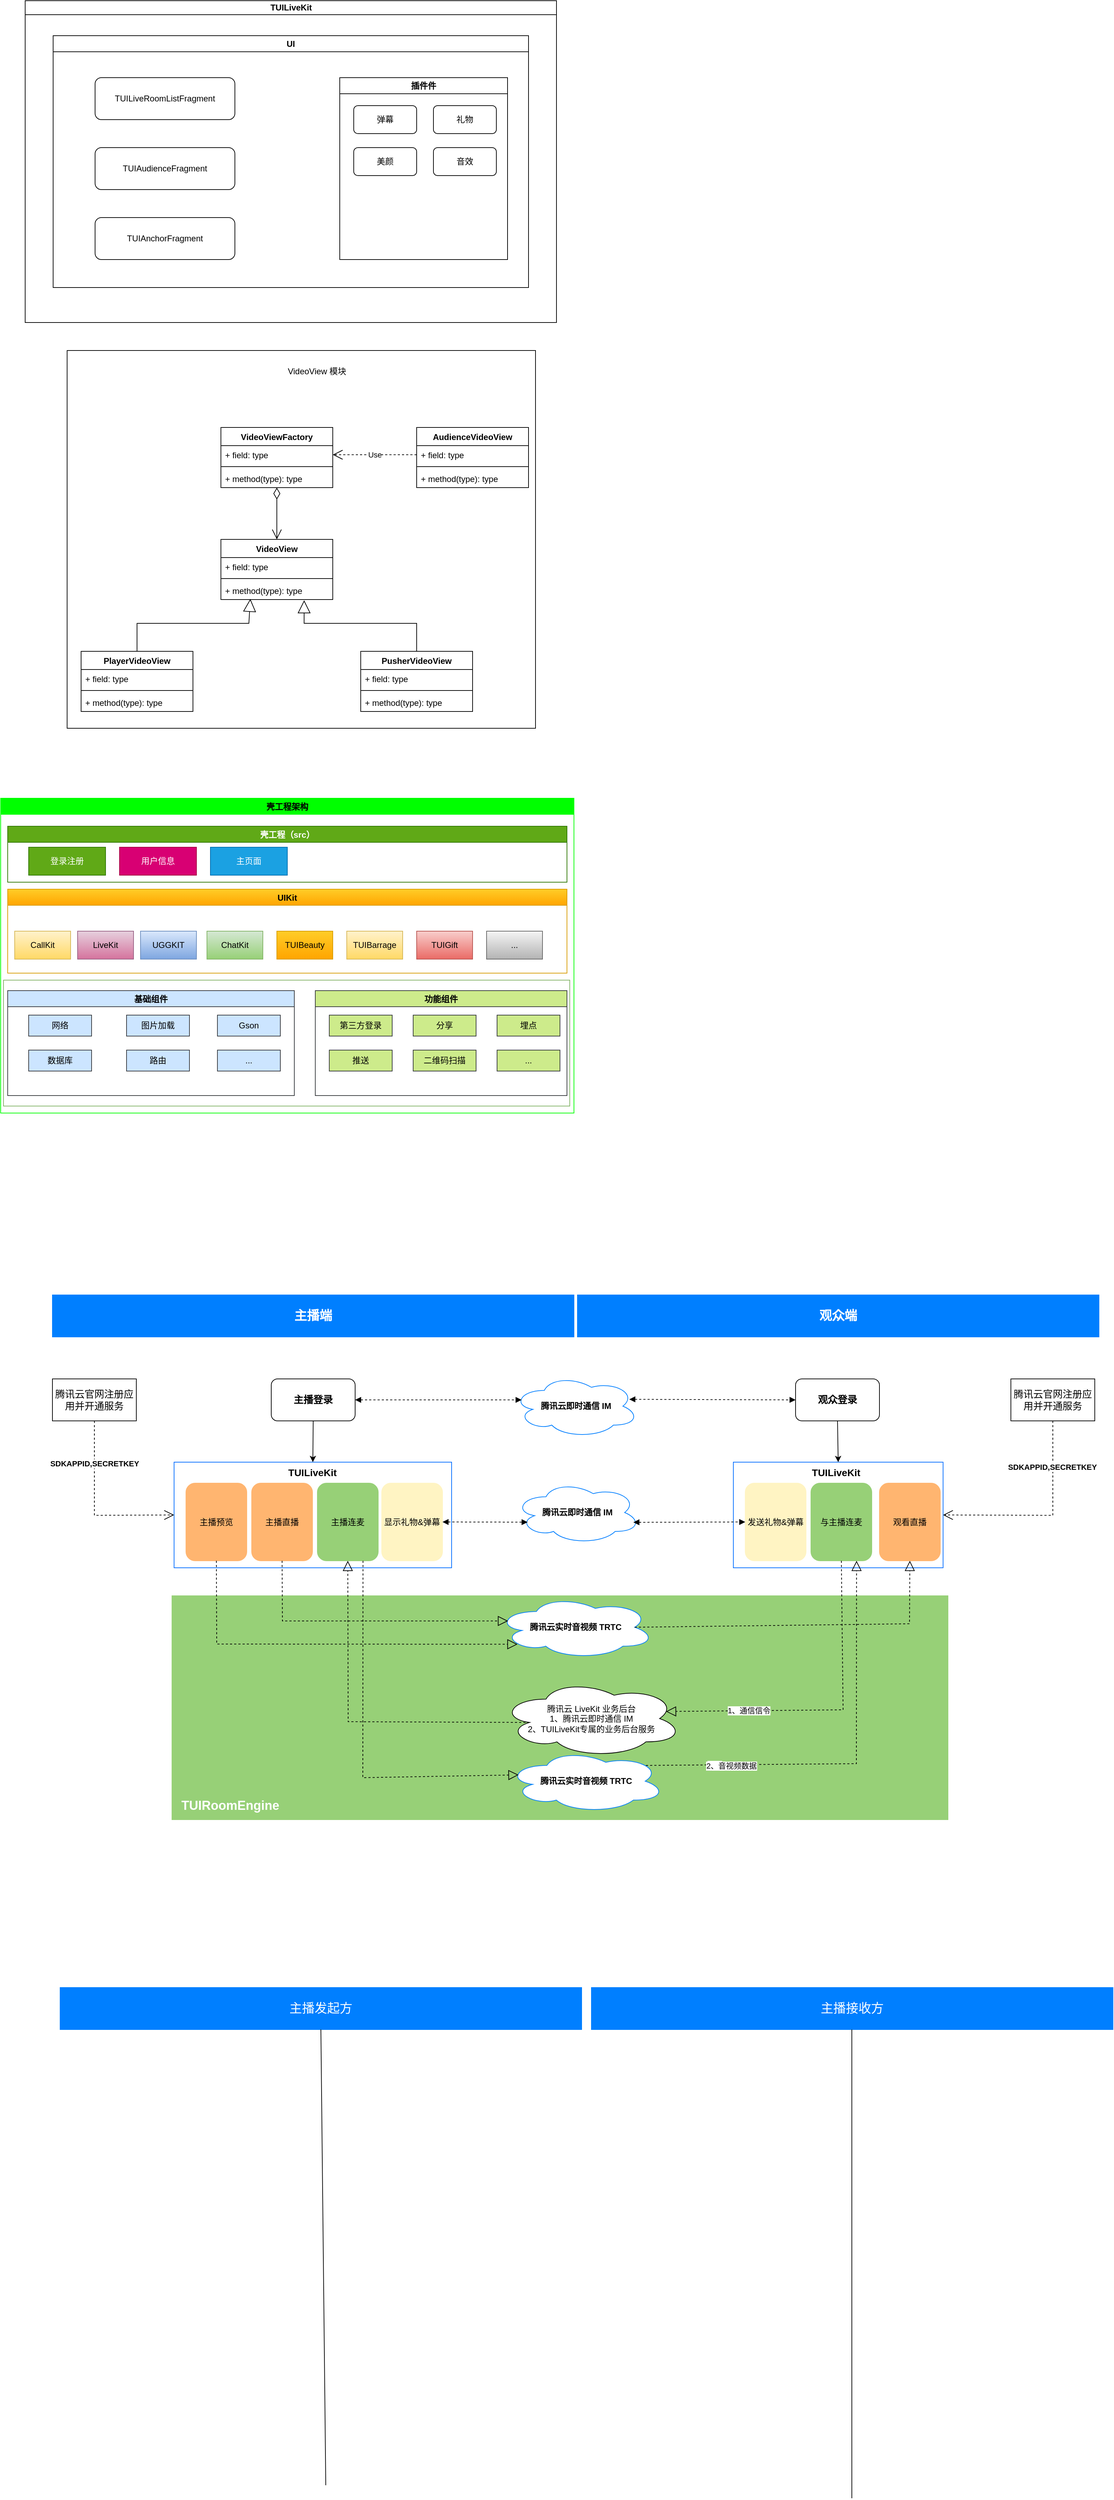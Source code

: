 <mxfile version="24.3.1" type="github">
  <diagram id="prtHgNgQTEPvFCAcTncT" name="Page-1">
    <mxGraphModel dx="1417" dy="676" grid="1" gridSize="10" guides="1" tooltips="1" connect="1" arrows="1" fold="1" page="1" pageScale="1" pageWidth="827" pageHeight="1169" math="0" shadow="0">
      <root>
        <mxCell id="0" />
        <mxCell id="1" parent="0" />
        <mxCell id="U0rbw6reVC3A500WmU9E-67" value="" style="rounded=0;whiteSpace=wrap;html=1;fillColor=#97D077;strokeColor=#97D077;" parent="1" vertex="1">
          <mxGeometry x="250" y="2350" width="1110" height="320" as="geometry" />
        </mxCell>
        <mxCell id="qKdqZK4pxTI20FY4RLXW-25" value="" style="rounded=0;whiteSpace=wrap;html=1;fillColor=#FFFFFF;strokeColor=#82b366;" parent="1" vertex="1">
          <mxGeometry x="9" y="1470" width="810" height="180" as="geometry" />
        </mxCell>
        <mxCell id="Bm5xuSs-34fYkXy3SaaI-27" value="" style="rounded=0;whiteSpace=wrap;html=1;movable=0;resizable=0;rotatable=0;deletable=0;editable=0;locked=1;connectable=0;" parent="1" vertex="1">
          <mxGeometry x="100" y="570" width="670" height="540" as="geometry" />
        </mxCell>
        <mxCell id="dNxyNK7c78bLwvsdeMH5-11" value="TUILiveKit" style="swimlane;html=1;startSize=20;horizontal=1;containerType=tree;glass=0;" parent="1" vertex="1">
          <mxGeometry x="40" y="70" width="760" height="460" as="geometry" />
        </mxCell>
        <mxCell id="YKUUuAs3QgxlzlbzOPTa-2" value="UI" style="swimlane;whiteSpace=wrap;html=1;" parent="dNxyNK7c78bLwvsdeMH5-11" vertex="1">
          <mxGeometry x="40" y="50" width="680" height="360" as="geometry" />
        </mxCell>
        <mxCell id="YKUUuAs3QgxlzlbzOPTa-11" value="TUILiveRoomListFragment" style="rounded=1;whiteSpace=wrap;html=1;" parent="YKUUuAs3QgxlzlbzOPTa-2" vertex="1">
          <mxGeometry x="60" y="60" width="200" height="60" as="geometry" />
        </mxCell>
        <mxCell id="YKUUuAs3QgxlzlbzOPTa-12" value="TUIAudienceFragment" style="rounded=1;whiteSpace=wrap;html=1;" parent="YKUUuAs3QgxlzlbzOPTa-2" vertex="1">
          <mxGeometry x="60" y="160" width="200" height="60" as="geometry" />
        </mxCell>
        <mxCell id="YKUUuAs3QgxlzlbzOPTa-17" value="TUIAnchorFragment" style="rounded=1;whiteSpace=wrap;html=1;" parent="YKUUuAs3QgxlzlbzOPTa-2" vertex="1">
          <mxGeometry x="60" y="260" width="200" height="60" as="geometry" />
        </mxCell>
        <mxCell id="YKUUuAs3QgxlzlbzOPTa-18" value="插件件" style="swimlane;whiteSpace=wrap;html=1;" parent="YKUUuAs3QgxlzlbzOPTa-2" vertex="1">
          <mxGeometry x="410" y="60" width="240" height="260" as="geometry" />
        </mxCell>
        <mxCell id="YKUUuAs3QgxlzlbzOPTa-19" value="弹幕" style="rounded=1;whiteSpace=wrap;html=1;" parent="YKUUuAs3QgxlzlbzOPTa-18" vertex="1">
          <mxGeometry x="20" y="40" width="90" height="40" as="geometry" />
        </mxCell>
        <mxCell id="YKUUuAs3QgxlzlbzOPTa-20" value="礼物" style="rounded=1;whiteSpace=wrap;html=1;" parent="YKUUuAs3QgxlzlbzOPTa-18" vertex="1">
          <mxGeometry x="134" y="40" width="90" height="40" as="geometry" />
        </mxCell>
        <mxCell id="YKUUuAs3QgxlzlbzOPTa-21" value="美颜" style="rounded=1;whiteSpace=wrap;html=1;" parent="YKUUuAs3QgxlzlbzOPTa-18" vertex="1">
          <mxGeometry x="20" y="100" width="90" height="40" as="geometry" />
        </mxCell>
        <mxCell id="YKUUuAs3QgxlzlbzOPTa-22" value="音效" style="rounded=1;whiteSpace=wrap;html=1;" parent="YKUUuAs3QgxlzlbzOPTa-18" vertex="1">
          <mxGeometry x="134" y="100" width="90" height="40" as="geometry" />
        </mxCell>
        <mxCell id="Bm5xuSs-34fYkXy3SaaI-1" value="VideoView" style="swimlane;fontStyle=1;align=center;verticalAlign=top;childLayout=stackLayout;horizontal=1;startSize=26;horizontalStack=0;resizeParent=1;resizeParentMax=0;resizeLast=0;collapsible=1;marginBottom=0;whiteSpace=wrap;html=1;" parent="1" vertex="1">
          <mxGeometry x="320" y="840" width="160" height="86" as="geometry" />
        </mxCell>
        <mxCell id="Bm5xuSs-34fYkXy3SaaI-2" value="+ field: type" style="text;strokeColor=none;fillColor=none;align=left;verticalAlign=top;spacingLeft=4;spacingRight=4;overflow=hidden;rotatable=0;points=[[0,0.5],[1,0.5]];portConstraint=eastwest;whiteSpace=wrap;html=1;" parent="Bm5xuSs-34fYkXy3SaaI-1" vertex="1">
          <mxGeometry y="26" width="160" height="26" as="geometry" />
        </mxCell>
        <mxCell id="Bm5xuSs-34fYkXy3SaaI-3" value="" style="line;strokeWidth=1;fillColor=none;align=left;verticalAlign=middle;spacingTop=-1;spacingLeft=3;spacingRight=3;rotatable=0;labelPosition=right;points=[];portConstraint=eastwest;strokeColor=inherit;" parent="Bm5xuSs-34fYkXy3SaaI-1" vertex="1">
          <mxGeometry y="52" width="160" height="8" as="geometry" />
        </mxCell>
        <mxCell id="Bm5xuSs-34fYkXy3SaaI-4" value="+ method(type): type" style="text;strokeColor=none;fillColor=none;align=left;verticalAlign=top;spacingLeft=4;spacingRight=4;overflow=hidden;rotatable=0;points=[[0,0.5],[1,0.5]];portConstraint=eastwest;whiteSpace=wrap;html=1;" parent="Bm5xuSs-34fYkXy3SaaI-1" vertex="1">
          <mxGeometry y="60" width="160" height="26" as="geometry" />
        </mxCell>
        <mxCell id="Bm5xuSs-34fYkXy3SaaI-5" value="PusherVideoView" style="swimlane;fontStyle=1;align=center;verticalAlign=top;childLayout=stackLayout;horizontal=1;startSize=26;horizontalStack=0;resizeParent=1;resizeParentMax=0;resizeLast=0;collapsible=1;marginBottom=0;whiteSpace=wrap;html=1;" parent="1" vertex="1">
          <mxGeometry x="520" y="1000" width="160" height="86" as="geometry" />
        </mxCell>
        <mxCell id="Bm5xuSs-34fYkXy3SaaI-6" value="+ field: type" style="text;strokeColor=none;fillColor=none;align=left;verticalAlign=top;spacingLeft=4;spacingRight=4;overflow=hidden;rotatable=0;points=[[0,0.5],[1,0.5]];portConstraint=eastwest;whiteSpace=wrap;html=1;" parent="Bm5xuSs-34fYkXy3SaaI-5" vertex="1">
          <mxGeometry y="26" width="160" height="26" as="geometry" />
        </mxCell>
        <mxCell id="Bm5xuSs-34fYkXy3SaaI-7" value="" style="line;strokeWidth=1;fillColor=none;align=left;verticalAlign=middle;spacingTop=-1;spacingLeft=3;spacingRight=3;rotatable=0;labelPosition=right;points=[];portConstraint=eastwest;strokeColor=inherit;" parent="Bm5xuSs-34fYkXy3SaaI-5" vertex="1">
          <mxGeometry y="52" width="160" height="8" as="geometry" />
        </mxCell>
        <mxCell id="Bm5xuSs-34fYkXy3SaaI-8" value="+ method(type): type" style="text;strokeColor=none;fillColor=none;align=left;verticalAlign=top;spacingLeft=4;spacingRight=4;overflow=hidden;rotatable=0;points=[[0,0.5],[1,0.5]];portConstraint=eastwest;whiteSpace=wrap;html=1;" parent="Bm5xuSs-34fYkXy3SaaI-5" vertex="1">
          <mxGeometry y="60" width="160" height="26" as="geometry" />
        </mxCell>
        <mxCell id="Bm5xuSs-34fYkXy3SaaI-9" value="PlayerVideoView" style="swimlane;fontStyle=1;align=center;verticalAlign=top;childLayout=stackLayout;horizontal=1;startSize=26;horizontalStack=0;resizeParent=1;resizeParentMax=0;resizeLast=0;collapsible=1;marginBottom=0;whiteSpace=wrap;html=1;" parent="1" vertex="1">
          <mxGeometry x="120" y="1000" width="160" height="86" as="geometry" />
        </mxCell>
        <mxCell id="Bm5xuSs-34fYkXy3SaaI-10" value="+ field: type" style="text;strokeColor=none;fillColor=none;align=left;verticalAlign=top;spacingLeft=4;spacingRight=4;overflow=hidden;rotatable=0;points=[[0,0.5],[1,0.5]];portConstraint=eastwest;whiteSpace=wrap;html=1;" parent="Bm5xuSs-34fYkXy3SaaI-9" vertex="1">
          <mxGeometry y="26" width="160" height="26" as="geometry" />
        </mxCell>
        <mxCell id="Bm5xuSs-34fYkXy3SaaI-11" value="" style="line;strokeWidth=1;fillColor=none;align=left;verticalAlign=middle;spacingTop=-1;spacingLeft=3;spacingRight=3;rotatable=0;labelPosition=right;points=[];portConstraint=eastwest;strokeColor=inherit;" parent="Bm5xuSs-34fYkXy3SaaI-9" vertex="1">
          <mxGeometry y="52" width="160" height="8" as="geometry" />
        </mxCell>
        <mxCell id="Bm5xuSs-34fYkXy3SaaI-12" value="+ method(type): type" style="text;strokeColor=none;fillColor=none;align=left;verticalAlign=top;spacingLeft=4;spacingRight=4;overflow=hidden;rotatable=0;points=[[0,0.5],[1,0.5]];portConstraint=eastwest;whiteSpace=wrap;html=1;" parent="Bm5xuSs-34fYkXy3SaaI-9" vertex="1">
          <mxGeometry y="60" width="160" height="26" as="geometry" />
        </mxCell>
        <mxCell id="Bm5xuSs-34fYkXy3SaaI-13" value="AudienceVideoView" style="swimlane;fontStyle=1;align=center;verticalAlign=top;childLayout=stackLayout;horizontal=1;startSize=26;horizontalStack=0;resizeParent=1;resizeParentMax=0;resizeLast=0;collapsible=1;marginBottom=0;whiteSpace=wrap;html=1;" parent="1" vertex="1">
          <mxGeometry x="600" y="680" width="160" height="86" as="geometry" />
        </mxCell>
        <mxCell id="Bm5xuSs-34fYkXy3SaaI-14" value="+ field: type" style="text;strokeColor=none;fillColor=none;align=left;verticalAlign=top;spacingLeft=4;spacingRight=4;overflow=hidden;rotatable=0;points=[[0,0.5],[1,0.5]];portConstraint=eastwest;whiteSpace=wrap;html=1;" parent="Bm5xuSs-34fYkXy3SaaI-13" vertex="1">
          <mxGeometry y="26" width="160" height="26" as="geometry" />
        </mxCell>
        <mxCell id="Bm5xuSs-34fYkXy3SaaI-15" value="" style="line;strokeWidth=1;fillColor=none;align=left;verticalAlign=middle;spacingTop=-1;spacingLeft=3;spacingRight=3;rotatable=0;labelPosition=right;points=[];portConstraint=eastwest;strokeColor=inherit;" parent="Bm5xuSs-34fYkXy3SaaI-13" vertex="1">
          <mxGeometry y="52" width="160" height="8" as="geometry" />
        </mxCell>
        <mxCell id="Bm5xuSs-34fYkXy3SaaI-16" value="+ method(type): type" style="text;strokeColor=none;fillColor=none;align=left;verticalAlign=top;spacingLeft=4;spacingRight=4;overflow=hidden;rotatable=0;points=[[0,0.5],[1,0.5]];portConstraint=eastwest;whiteSpace=wrap;html=1;" parent="Bm5xuSs-34fYkXy3SaaI-13" vertex="1">
          <mxGeometry y="60" width="160" height="26" as="geometry" />
        </mxCell>
        <mxCell id="Bm5xuSs-34fYkXy3SaaI-17" value="VideoViewFactory" style="swimlane;fontStyle=1;align=center;verticalAlign=top;childLayout=stackLayout;horizontal=1;startSize=26;horizontalStack=0;resizeParent=1;resizeParentMax=0;resizeLast=0;collapsible=1;marginBottom=0;whiteSpace=wrap;html=1;" parent="1" vertex="1">
          <mxGeometry x="320" y="680" width="160" height="86" as="geometry" />
        </mxCell>
        <mxCell id="Bm5xuSs-34fYkXy3SaaI-18" value="+ field: type" style="text;strokeColor=none;fillColor=none;align=left;verticalAlign=top;spacingLeft=4;spacingRight=4;overflow=hidden;rotatable=0;points=[[0,0.5],[1,0.5]];portConstraint=eastwest;whiteSpace=wrap;html=1;" parent="Bm5xuSs-34fYkXy3SaaI-17" vertex="1">
          <mxGeometry y="26" width="160" height="26" as="geometry" />
        </mxCell>
        <mxCell id="Bm5xuSs-34fYkXy3SaaI-19" value="" style="line;strokeWidth=1;fillColor=none;align=left;verticalAlign=middle;spacingTop=-1;spacingLeft=3;spacingRight=3;rotatable=0;labelPosition=right;points=[];portConstraint=eastwest;strokeColor=inherit;" parent="Bm5xuSs-34fYkXy3SaaI-17" vertex="1">
          <mxGeometry y="52" width="160" height="8" as="geometry" />
        </mxCell>
        <mxCell id="Bm5xuSs-34fYkXy3SaaI-20" value="+ method(type): type" style="text;strokeColor=none;fillColor=none;align=left;verticalAlign=top;spacingLeft=4;spacingRight=4;overflow=hidden;rotatable=0;points=[[0,0.5],[1,0.5]];portConstraint=eastwest;whiteSpace=wrap;html=1;" parent="Bm5xuSs-34fYkXy3SaaI-17" vertex="1">
          <mxGeometry y="60" width="160" height="26" as="geometry" />
        </mxCell>
        <mxCell id="Bm5xuSs-34fYkXy3SaaI-22" value="" style="endArrow=block;endSize=16;endFill=0;html=1;rounded=0;exitX=0.5;exitY=0;exitDx=0;exitDy=0;entryX=0.263;entryY=0.962;entryDx=0;entryDy=0;entryPerimeter=0;" parent="1" source="Bm5xuSs-34fYkXy3SaaI-9" target="Bm5xuSs-34fYkXy3SaaI-4" edge="1">
          <mxGeometry width="160" relative="1" as="geometry">
            <mxPoint x="330" y="790" as="sourcePoint" />
            <mxPoint x="490" y="790" as="targetPoint" />
            <Array as="points">
              <mxPoint x="200" y="960" />
              <mxPoint x="360" y="960" />
            </Array>
          </mxGeometry>
        </mxCell>
        <mxCell id="Bm5xuSs-34fYkXy3SaaI-24" value="" style="endArrow=block;endSize=16;endFill=0;html=1;rounded=0;exitX=0.5;exitY=0;exitDx=0;exitDy=0;entryX=0.744;entryY=1.038;entryDx=0;entryDy=0;entryPerimeter=0;" parent="1" source="Bm5xuSs-34fYkXy3SaaI-5" target="Bm5xuSs-34fYkXy3SaaI-4" edge="1">
          <mxGeometry width="160" relative="1" as="geometry">
            <mxPoint x="330" y="790" as="sourcePoint" />
            <mxPoint x="490" y="790" as="targetPoint" />
            <Array as="points">
              <mxPoint x="600" y="960" />
              <mxPoint x="439" y="960" />
            </Array>
          </mxGeometry>
        </mxCell>
        <mxCell id="Bm5xuSs-34fYkXy3SaaI-25" value="" style="endArrow=open;html=1;endSize=12;startArrow=diamondThin;startSize=14;startFill=0;edgeStyle=orthogonalEdgeStyle;align=left;verticalAlign=bottom;rounded=0;" parent="1" edge="1">
          <mxGeometry x="-1" y="3" relative="1" as="geometry">
            <mxPoint x="400" y="766" as="sourcePoint" />
            <mxPoint x="400" y="840" as="targetPoint" />
            <Array as="points">
              <mxPoint x="400" y="809" />
            </Array>
          </mxGeometry>
        </mxCell>
        <mxCell id="Bm5xuSs-34fYkXy3SaaI-26" value="Use" style="endArrow=open;endSize=12;dashed=1;html=1;rounded=0;exitX=0;exitY=0.5;exitDx=0;exitDy=0;entryX=1;entryY=0.5;entryDx=0;entryDy=0;" parent="1" source="Bm5xuSs-34fYkXy3SaaI-14" target="Bm5xuSs-34fYkXy3SaaI-18" edge="1">
          <mxGeometry width="160" relative="1" as="geometry">
            <mxPoint x="480" y="790" as="sourcePoint" />
            <mxPoint x="640" y="790" as="targetPoint" />
          </mxGeometry>
        </mxCell>
        <mxCell id="Bm5xuSs-34fYkXy3SaaI-28" value="VideoView 模块" style="text;html=1;strokeColor=none;fillColor=none;align=center;verticalAlign=middle;whiteSpace=wrap;rounded=0;movable=0;resizable=0;rotatable=0;deletable=0;editable=0;locked=1;connectable=0;" parent="1" vertex="1">
          <mxGeometry x="395" y="585" width="125" height="30" as="geometry" />
        </mxCell>
        <mxCell id="qKdqZK4pxTI20FY4RLXW-4" value="基础组件" style="swimlane;fillColor=#cce5ff;strokeColor=#36393d;" parent="1" vertex="1">
          <mxGeometry x="15" y="1485" width="410" height="150" as="geometry" />
        </mxCell>
        <mxCell id="qKdqZK4pxTI20FY4RLXW-5" value="功能组件" style="swimlane;fillColor=#cdeb8b;strokeColor=#36393d;" parent="1" vertex="1">
          <mxGeometry x="455" y="1485" width="360" height="150" as="geometry" />
        </mxCell>
        <mxCell id="qKdqZK4pxTI20FY4RLXW-7" value="壳工程架构" style="swimlane;fillColor=#00FF00;strokeColor=#00FF00;" parent="1" vertex="1">
          <mxGeometry x="5" y="1210" width="820" height="450" as="geometry" />
        </mxCell>
        <mxCell id="qKdqZK4pxTI20FY4RLXW-8" value="网络" style="rounded=0;whiteSpace=wrap;html=1;fillColor=#cce5ff;strokeColor=#36393d;" parent="qKdqZK4pxTI20FY4RLXW-7" vertex="1">
          <mxGeometry x="40" y="310" width="90" height="30" as="geometry" />
        </mxCell>
        <mxCell id="qKdqZK4pxTI20FY4RLXW-9" value="数据库" style="rounded=0;whiteSpace=wrap;html=1;fillColor=#cce5ff;strokeColor=#36393d;" parent="qKdqZK4pxTI20FY4RLXW-7" vertex="1">
          <mxGeometry x="40" y="360" width="90" height="30" as="geometry" />
        </mxCell>
        <mxCell id="qKdqZK4pxTI20FY4RLXW-10" value="图片加载" style="rounded=0;whiteSpace=wrap;html=1;fillColor=#cce5ff;strokeColor=#36393d;" parent="qKdqZK4pxTI20FY4RLXW-7" vertex="1">
          <mxGeometry x="180" y="310" width="90" height="30" as="geometry" />
        </mxCell>
        <mxCell id="qKdqZK4pxTI20FY4RLXW-11" value="路由" style="rounded=0;whiteSpace=wrap;html=1;fillColor=#cce5ff;strokeColor=#36393d;" parent="qKdqZK4pxTI20FY4RLXW-7" vertex="1">
          <mxGeometry x="180" y="360" width="90" height="30" as="geometry" />
        </mxCell>
        <mxCell id="qKdqZK4pxTI20FY4RLXW-12" value="Gson" style="rounded=0;whiteSpace=wrap;html=1;fillColor=#cce5ff;strokeColor=#36393d;" parent="qKdqZK4pxTI20FY4RLXW-7" vertex="1">
          <mxGeometry x="310" y="310" width="90" height="30" as="geometry" />
        </mxCell>
        <mxCell id="qKdqZK4pxTI20FY4RLXW-19" value="..." style="rounded=0;whiteSpace=wrap;html=1;fillColor=#cce5ff;strokeColor=#36393d;" parent="qKdqZK4pxTI20FY4RLXW-7" vertex="1">
          <mxGeometry x="310" y="360" width="90" height="30" as="geometry" />
        </mxCell>
        <mxCell id="qKdqZK4pxTI20FY4RLXW-20" value="第三方登录" style="rounded=0;whiteSpace=wrap;html=1;fillColor=#cdeb8b;strokeColor=#36393d;" parent="qKdqZK4pxTI20FY4RLXW-7" vertex="1">
          <mxGeometry x="470" y="310" width="90" height="30" as="geometry" />
        </mxCell>
        <mxCell id="qKdqZK4pxTI20FY4RLXW-21" value="分享" style="rounded=0;whiteSpace=wrap;html=1;fillColor=#cdeb8b;strokeColor=#36393d;" parent="qKdqZK4pxTI20FY4RLXW-7" vertex="1">
          <mxGeometry x="590" y="310" width="90" height="30" as="geometry" />
        </mxCell>
        <mxCell id="qKdqZK4pxTI20FY4RLXW-22" value="埋点" style="rounded=0;whiteSpace=wrap;html=1;fillColor=#cdeb8b;strokeColor=#36393d;" parent="qKdqZK4pxTI20FY4RLXW-7" vertex="1">
          <mxGeometry x="710" y="310" width="90" height="30" as="geometry" />
        </mxCell>
        <mxCell id="qKdqZK4pxTI20FY4RLXW-24" value="推送" style="rounded=0;whiteSpace=wrap;html=1;fillColor=#cdeb8b;strokeColor=#36393d;" parent="qKdqZK4pxTI20FY4RLXW-7" vertex="1">
          <mxGeometry x="470" y="360" width="90" height="30" as="geometry" />
        </mxCell>
        <mxCell id="qKdqZK4pxTI20FY4RLXW-33" value="UIKit" style="swimlane;fillColor=#ffcd28;strokeColor=#d79b00;gradientColor=#ffa500;" parent="qKdqZK4pxTI20FY4RLXW-7" vertex="1">
          <mxGeometry x="10" y="130" width="800" height="120" as="geometry" />
        </mxCell>
        <mxCell id="qKdqZK4pxTI20FY4RLXW-29" value="LiveKit" style="rounded=0;whiteSpace=wrap;html=1;fillColor=#e6d0de;strokeColor=#996185;gradientColor=#d5739d;" parent="qKdqZK4pxTI20FY4RLXW-33" vertex="1">
          <mxGeometry x="100" y="60" width="80" height="40" as="geometry" />
        </mxCell>
        <mxCell id="qKdqZK4pxTI20FY4RLXW-28" value="CallKit" style="rounded=0;whiteSpace=wrap;html=1;fillColor=#fff2cc;strokeColor=#d6b656;gradientColor=#ffd966;" parent="qKdqZK4pxTI20FY4RLXW-33" vertex="1">
          <mxGeometry x="10" y="60" width="80" height="40" as="geometry" />
        </mxCell>
        <mxCell id="qKdqZK4pxTI20FY4RLXW-31" value="UGGKIT" style="rounded=0;whiteSpace=wrap;html=1;fillColor=#dae8fc;strokeColor=#6c8ebf;gradientColor=#7ea6e0;" parent="qKdqZK4pxTI20FY4RLXW-33" vertex="1">
          <mxGeometry x="190" y="60" width="80" height="40" as="geometry" />
        </mxCell>
        <mxCell id="sze4PZu37mG5Or_dmL7Z-6" value="ChatKit" style="rounded=0;whiteSpace=wrap;html=1;fillColor=#d5e8d4;strokeColor=#82b366;gradientColor=#97d077;" parent="qKdqZK4pxTI20FY4RLXW-33" vertex="1">
          <mxGeometry x="285" y="60" width="80" height="40" as="geometry" />
        </mxCell>
        <mxCell id="sze4PZu37mG5Or_dmL7Z-7" value="TUIBeauty" style="rounded=0;whiteSpace=wrap;html=1;fillColor=#ffcd28;strokeColor=#d79b00;gradientColor=#ffa500;" parent="qKdqZK4pxTI20FY4RLXW-33" vertex="1">
          <mxGeometry x="385" y="60" width="80" height="40" as="geometry" />
        </mxCell>
        <mxCell id="sze4PZu37mG5Or_dmL7Z-8" value="TUIBarrage" style="rounded=0;whiteSpace=wrap;html=1;fillColor=#fff2cc;strokeColor=#d6b656;gradientColor=#ffd966;" parent="qKdqZK4pxTI20FY4RLXW-33" vertex="1">
          <mxGeometry x="485" y="60" width="80" height="40" as="geometry" />
        </mxCell>
        <mxCell id="sze4PZu37mG5Or_dmL7Z-9" value="TUIGift" style="rounded=0;whiteSpace=wrap;html=1;fillColor=#f8cecc;strokeColor=#b85450;gradientColor=#ea6b66;" parent="qKdqZK4pxTI20FY4RLXW-33" vertex="1">
          <mxGeometry x="585" y="60" width="80" height="40" as="geometry" />
        </mxCell>
        <mxCell id="sze4PZu37mG5Or_dmL7Z-19" value="..." style="rounded=0;whiteSpace=wrap;html=1;fillColor=#f5f5f5;strokeColor=#666666;gradientColor=#b3b3b3;" parent="qKdqZK4pxTI20FY4RLXW-33" vertex="1">
          <mxGeometry x="685" y="60" width="80" height="40" as="geometry" />
        </mxCell>
        <mxCell id="qKdqZK4pxTI20FY4RLXW-36" value="壳工程（src）" style="swimlane;fillColor=#60a917;strokeColor=#2D7600;fontColor=#ffffff;" parent="1" vertex="1">
          <mxGeometry x="15" y="1250" width="800" height="80" as="geometry" />
        </mxCell>
        <mxCell id="qKdqZK4pxTI20FY4RLXW-37" value="登录注册" style="rounded=0;whiteSpace=wrap;html=1;fillColor=#60a917;strokeColor=#2D7600;fontColor=#ffffff;" parent="qKdqZK4pxTI20FY4RLXW-36" vertex="1">
          <mxGeometry x="30" y="30" width="110" height="40" as="geometry" />
        </mxCell>
        <mxCell id="qKdqZK4pxTI20FY4RLXW-38" value="用户信息" style="rounded=0;whiteSpace=wrap;html=1;fillColor=#d80073;strokeColor=#A50040;fontColor=#ffffff;" parent="qKdqZK4pxTI20FY4RLXW-36" vertex="1">
          <mxGeometry x="160" y="30" width="110" height="40" as="geometry" />
        </mxCell>
        <mxCell id="qKdqZK4pxTI20FY4RLXW-39" value="主页面" style="rounded=0;whiteSpace=wrap;html=1;fillColor=#1ba1e2;strokeColor=#006EAF;fontColor=#ffffff;" parent="qKdqZK4pxTI20FY4RLXW-36" vertex="1">
          <mxGeometry x="290" y="30" width="110" height="40" as="geometry" />
        </mxCell>
        <mxCell id="sze4PZu37mG5Or_dmL7Z-2" value="二维码扫描" style="rounded=0;whiteSpace=wrap;html=1;fillColor=#cdeb8b;strokeColor=#36393d;" parent="1" vertex="1">
          <mxGeometry x="595" y="1570" width="90" height="30" as="geometry" />
        </mxCell>
        <mxCell id="sze4PZu37mG5Or_dmL7Z-21" value="..." style="rounded=0;whiteSpace=wrap;html=1;fillColor=#cdeb8b;strokeColor=#36393d;" parent="1" vertex="1">
          <mxGeometry x="715" y="1570" width="90" height="30" as="geometry" />
        </mxCell>
        <mxCell id="U0rbw6reVC3A500WmU9E-5" value="&lt;font color=&quot;#ffffff&quot; style=&quot;font-size: 18px;&quot;&gt;&lt;b&gt;主播端&lt;/b&gt;&lt;/font&gt;" style="rounded=0;whiteSpace=wrap;html=1;strokeColor=#007FFF;fillColor=#007FFF;" parent="1" vertex="1">
          <mxGeometry x="79" y="1920" width="746" height="60" as="geometry" />
        </mxCell>
        <mxCell id="U0rbw6reVC3A500WmU9E-6" value="&lt;font style=&quot;font-size: 18px;&quot; color=&quot;#ffffff&quot;&gt;&lt;b&gt;观众端&lt;/b&gt;&lt;/font&gt;" style="rounded=0;whiteSpace=wrap;html=1;strokeColor=#007FFF;fillColor=#007FFF;" parent="1" vertex="1">
          <mxGeometry x="830" y="1920" width="746" height="60" as="geometry" />
        </mxCell>
        <mxCell id="U0rbw6reVC3A500WmU9E-7" value="&lt;font style=&quot;font-size: 14px;&quot;&gt;&lt;b&gt;主播登录&lt;/b&gt;&lt;/font&gt;" style="rounded=1;whiteSpace=wrap;html=1;" parent="1" vertex="1">
          <mxGeometry x="392" y="2040" width="120" height="60" as="geometry" />
        </mxCell>
        <mxCell id="U0rbw6reVC3A500WmU9E-9" value="" style="endArrow=classic;html=1;rounded=0;exitX=0.5;exitY=1;exitDx=0;exitDy=0;entryX=0.5;entryY=0;entryDx=0;entryDy=0;" parent="1" source="U0rbw6reVC3A500WmU9E-7" target="U0rbw6reVC3A500WmU9E-10" edge="1">
          <mxGeometry width="50" height="50" relative="1" as="geometry">
            <mxPoint x="830" y="2170" as="sourcePoint" />
            <mxPoint x="452" y="2160" as="targetPoint" />
          </mxGeometry>
        </mxCell>
        <mxCell id="U0rbw6reVC3A500WmU9E-10" value="" style="rounded=0;whiteSpace=wrap;html=1;strokeColor=#006CFF;" parent="1" vertex="1">
          <mxGeometry x="253" y="2159" width="397" height="151" as="geometry" />
        </mxCell>
        <mxCell id="U0rbw6reVC3A500WmU9E-14" value="&lt;font style=&quot;font-size: 14px;&quot;&gt;&lt;b&gt;TUILiveKit&lt;/b&gt;&lt;/font&gt;" style="text;html=1;align=center;verticalAlign=middle;whiteSpace=wrap;rounded=0;" parent="1" vertex="1">
          <mxGeometry x="420.5" y="2159" width="60" height="30" as="geometry" />
        </mxCell>
        <mxCell id="U0rbw6reVC3A500WmU9E-17" value="主播预览" style="rounded=1;whiteSpace=wrap;html=1;fillColor=#FFB570;strokeColor=#FFB570;" parent="1" vertex="1">
          <mxGeometry x="270" y="2189" width="87" height="111" as="geometry" />
        </mxCell>
        <mxCell id="U0rbw6reVC3A500WmU9E-18" value="主播直播" style="rounded=1;whiteSpace=wrap;html=1;strokeColor=#FFB570;fillColor=#FFB570;" parent="1" vertex="1">
          <mxGeometry x="364" y="2189" width="87" height="111" as="geometry" />
        </mxCell>
        <mxCell id="U0rbw6reVC3A500WmU9E-19" value="主播连麦" style="rounded=1;whiteSpace=wrap;html=1;fillColor=#97D077;strokeColor=#97D077;" parent="1" vertex="1">
          <mxGeometry x="458" y="2189" width="87" height="111" as="geometry" />
        </mxCell>
        <mxCell id="U0rbw6reVC3A500WmU9E-22" value="&lt;font style=&quot;font-size: 14px;&quot;&gt;&lt;b&gt;观众登录&lt;/b&gt;&lt;/font&gt;" style="rounded=1;whiteSpace=wrap;html=1;" parent="1" vertex="1">
          <mxGeometry x="1142" y="2040" width="120" height="60" as="geometry" />
        </mxCell>
        <mxCell id="U0rbw6reVC3A500WmU9E-23" value="" style="endArrow=classic;html=1;rounded=0;exitX=0.5;exitY=1;exitDx=0;exitDy=0;entryX=0.5;entryY=0;entryDx=0;entryDy=0;" parent="1" source="U0rbw6reVC3A500WmU9E-22" target="U0rbw6reVC3A500WmU9E-24" edge="1">
          <mxGeometry width="50" height="50" relative="1" as="geometry">
            <mxPoint x="1580" y="2170" as="sourcePoint" />
            <mxPoint x="1202" y="2160" as="targetPoint" />
          </mxGeometry>
        </mxCell>
        <mxCell id="U0rbw6reVC3A500WmU9E-24" value="" style="rounded=0;whiteSpace=wrap;html=1;strokeColor=#006CFF;" parent="1" vertex="1">
          <mxGeometry x="1053" y="2159" width="300" height="151" as="geometry" />
        </mxCell>
        <mxCell id="U0rbw6reVC3A500WmU9E-25" value="&lt;font style=&quot;font-size: 14px;&quot;&gt;&lt;b&gt;TUILiveKit&lt;/b&gt;&lt;/font&gt;" style="text;html=1;align=center;verticalAlign=middle;whiteSpace=wrap;rounded=0;" parent="1" vertex="1">
          <mxGeometry x="1170" y="2159" width="60" height="30" as="geometry" />
        </mxCell>
        <mxCell id="U0rbw6reVC3A500WmU9E-26" value="观看直播" style="rounded=1;whiteSpace=wrap;html=1;fillColor=#FFB570;strokeColor=#FFB570;" parent="1" vertex="1">
          <mxGeometry x="1262" y="2189" width="87" height="111" as="geometry" />
        </mxCell>
        <mxCell id="U0rbw6reVC3A500WmU9E-27" value="与主播连麦" style="rounded=1;whiteSpace=wrap;html=1;strokeColor=#97D077;fillColor=#97D077;" parent="1" vertex="1">
          <mxGeometry x="1164" y="2189" width="87" height="111" as="geometry" />
        </mxCell>
        <mxCell id="U0rbw6reVC3A500WmU9E-28" value="发送礼物&amp;amp;弹幕" style="rounded=1;whiteSpace=wrap;html=1;fillColor=#FFF4C3;strokeColor=#FFF4C3;" parent="1" vertex="1">
          <mxGeometry x="1070" y="2189" width="87" height="111" as="geometry" />
        </mxCell>
        <mxCell id="U0rbw6reVC3A500WmU9E-34" value="&lt;b&gt;腾讯云实时音视频 TRTC&lt;/b&gt;" style="ellipse;shape=cloud;whiteSpace=wrap;html=1;strokeColor=#007FFF;" parent="1" vertex="1">
          <mxGeometry x="715" y="2350" width="225" height="90" as="geometry" />
        </mxCell>
        <mxCell id="U0rbw6reVC3A500WmU9E-35" value="显示礼物&amp;amp;弹幕" style="rounded=1;whiteSpace=wrap;html=1;strokeColor=#FFF4C3;fillColor=#FFF4C3;" parent="1" vertex="1">
          <mxGeometry x="550" y="2189" width="87" height="111" as="geometry" />
        </mxCell>
        <mxCell id="U0rbw6reVC3A500WmU9E-36" value="" style="endArrow=block;dashed=1;endFill=0;endSize=12;html=1;rounded=0;entryX=0.5;entryY=1;entryDx=0;entryDy=0;exitX=0.875;exitY=0.5;exitDx=0;exitDy=0;exitPerimeter=0;" parent="1" source="U0rbw6reVC3A500WmU9E-34" target="U0rbw6reVC3A500WmU9E-26" edge="1">
          <mxGeometry width="160" relative="1" as="geometry">
            <mxPoint x="850" y="2310" as="sourcePoint" />
            <mxPoint x="1010" y="2310" as="targetPoint" />
            <Array as="points">
              <mxPoint x="1305" y="2390" />
            </Array>
          </mxGeometry>
        </mxCell>
        <mxCell id="U0rbw6reVC3A500WmU9E-37" value="" style="endArrow=block;dashed=1;endFill=0;endSize=12;html=1;rounded=0;exitX=0.5;exitY=1;exitDx=0;exitDy=0;entryX=0.07;entryY=0.4;entryDx=0;entryDy=0;entryPerimeter=0;" parent="1" source="U0rbw6reVC3A500WmU9E-18" target="U0rbw6reVC3A500WmU9E-34" edge="1">
          <mxGeometry width="160" relative="1" as="geometry">
            <mxPoint x="850" y="2310" as="sourcePoint" />
            <mxPoint x="1010" y="2310" as="targetPoint" />
            <Array as="points">
              <mxPoint x="408" y="2386" />
            </Array>
          </mxGeometry>
        </mxCell>
        <mxCell id="U0rbw6reVC3A500WmU9E-38" value="" style="endArrow=block;dashed=1;endFill=0;endSize=12;html=1;rounded=0;exitX=0.88;exitY=0.25;exitDx=0;exitDy=0;entryX=0.75;entryY=1;entryDx=0;entryDy=0;exitPerimeter=0;" parent="1" source="U0rbw6reVC3A500WmU9E-43" target="U0rbw6reVC3A500WmU9E-27" edge="1">
          <mxGeometry width="160" relative="1" as="geometry">
            <mxPoint x="850" y="2310" as="sourcePoint" />
            <mxPoint x="1010" y="2310" as="targetPoint" />
            <Array as="points">
              <mxPoint x="1229" y="2590" />
            </Array>
          </mxGeometry>
        </mxCell>
        <mxCell id="U0rbw6reVC3A500WmU9E-48" value="Text" style="edgeLabel;html=1;align=center;verticalAlign=middle;resizable=0;points=[];" parent="U0rbw6reVC3A500WmU9E-38" vertex="1" connectable="0">
          <mxGeometry x="-0.674" relative="1" as="geometry">
            <mxPoint x="1" as="offset" />
          </mxGeometry>
        </mxCell>
        <mxCell id="U0rbw6reVC3A500WmU9E-49" value="2、音视频数据" style="edgeLabel;html=1;align=center;verticalAlign=middle;resizable=0;points=[];" parent="U0rbw6reVC3A500WmU9E-38" vertex="1" connectable="0">
          <mxGeometry x="-0.592" y="-1" relative="1" as="geometry">
            <mxPoint x="1" as="offset" />
          </mxGeometry>
        </mxCell>
        <mxCell id="U0rbw6reVC3A500WmU9E-39" value="" style="endArrow=block;dashed=1;endFill=0;endSize=12;html=1;rounded=0;entryX=0.5;entryY=1;entryDx=0;entryDy=0;exitX=0.16;exitY=0.55;exitDx=0;exitDy=0;exitPerimeter=0;" parent="1" source="U0rbw6reVC3A500WmU9E-78" target="U0rbw6reVC3A500WmU9E-19" edge="1">
          <mxGeometry width="160" relative="1" as="geometry">
            <mxPoint x="655" y="2530" as="sourcePoint" />
            <mxPoint x="1010" y="2310" as="targetPoint" />
            <Array as="points">
              <mxPoint x="502" y="2530" />
            </Array>
          </mxGeometry>
        </mxCell>
        <mxCell id="U0rbw6reVC3A500WmU9E-40" value="" style="endArrow=block;dashed=1;endFill=0;endSize=12;html=1;rounded=0;exitX=0.5;exitY=1;exitDx=0;exitDy=0;entryX=0.91;entryY=0.409;entryDx=0;entryDy=0;entryPerimeter=0;" parent="1" source="U0rbw6reVC3A500WmU9E-27" target="U0rbw6reVC3A500WmU9E-78" edge="1">
          <mxGeometry width="160" relative="1" as="geometry">
            <mxPoint x="850" y="2310" as="sourcePoint" />
            <mxPoint x="970" y="2513" as="targetPoint" />
            <Array as="points">
              <mxPoint x="1210" y="2513" />
            </Array>
          </mxGeometry>
        </mxCell>
        <mxCell id="U0rbw6reVC3A500WmU9E-47" value="1、通信信令" style="edgeLabel;html=1;align=center;verticalAlign=middle;resizable=0;points=[];" parent="U0rbw6reVC3A500WmU9E-40" vertex="1" connectable="0">
          <mxGeometry x="0.493" y="-1" relative="1" as="geometry">
            <mxPoint as="offset" />
          </mxGeometry>
        </mxCell>
        <mxCell id="U0rbw6reVC3A500WmU9E-43" value="&lt;b&gt;腾讯云实时音视频 TRTC&lt;/b&gt;" style="ellipse;shape=cloud;whiteSpace=wrap;html=1;strokeColor=#007FFF;" parent="1" vertex="1">
          <mxGeometry x="730" y="2570" width="225" height="90" as="geometry" />
        </mxCell>
        <mxCell id="U0rbw6reVC3A500WmU9E-44" value="" style="endArrow=block;dashed=1;endFill=0;endSize=12;html=1;rounded=0;exitX=0.75;exitY=1;exitDx=0;exitDy=0;entryX=0.07;entryY=0.4;entryDx=0;entryDy=0;entryPerimeter=0;" parent="1" source="U0rbw6reVC3A500WmU9E-19" target="U0rbw6reVC3A500WmU9E-43" edge="1">
          <mxGeometry width="160" relative="1" as="geometry">
            <mxPoint x="780" y="2390" as="sourcePoint" />
            <mxPoint x="560" y="2570" as="targetPoint" />
            <Array as="points">
              <mxPoint x="523" y="2610" />
            </Array>
          </mxGeometry>
        </mxCell>
        <mxCell id="U0rbw6reVC3A500WmU9E-50" value="&lt;b&gt;腾讯云即时通信 IM&lt;/b&gt;" style="ellipse;shape=cloud;whiteSpace=wrap;html=1;strokeColor=#007FFF;" parent="1" vertex="1">
          <mxGeometry x="740" y="2186" width="180" height="90" as="geometry" />
        </mxCell>
        <mxCell id="U0rbw6reVC3A500WmU9E-53" value="" style="endArrow=block;startArrow=block;endFill=1;startFill=1;html=1;rounded=0;exitX=1;exitY=0.5;exitDx=0;exitDy=0;entryX=0.104;entryY=0.653;entryDx=0;entryDy=0;entryPerimeter=0;dashed=1;" parent="1" source="U0rbw6reVC3A500WmU9E-35" target="U0rbw6reVC3A500WmU9E-50" edge="1">
          <mxGeometry width="160" relative="1" as="geometry">
            <mxPoint x="770" y="2310" as="sourcePoint" />
            <mxPoint x="930" y="2310" as="targetPoint" />
          </mxGeometry>
        </mxCell>
        <mxCell id="U0rbw6reVC3A500WmU9E-56" value="" style="endArrow=block;startArrow=block;endFill=1;startFill=1;html=1;rounded=0;entryX=0;entryY=0.5;entryDx=0;entryDy=0;dashed=1;" parent="1" target="U0rbw6reVC3A500WmU9E-28" edge="1">
          <mxGeometry width="160" relative="1" as="geometry">
            <mxPoint x="910" y="2245" as="sourcePoint" />
            <mxPoint x="769" y="2255" as="targetPoint" />
          </mxGeometry>
        </mxCell>
        <mxCell id="U0rbw6reVC3A500WmU9E-57" value="&lt;font style=&quot;font-size: 14px;&quot;&gt;腾讯云官网注册应用并开通服务&lt;/font&gt;" style="rounded=0;whiteSpace=wrap;html=1;" parent="1" vertex="1">
          <mxGeometry x="79" y="2040" width="120" height="60" as="geometry" />
        </mxCell>
        <mxCell id="U0rbw6reVC3A500WmU9E-58" value="&lt;font style=&quot;font-size: 14px;&quot;&gt;腾讯云官网注册应用并开通服务&lt;/font&gt;" style="rounded=0;whiteSpace=wrap;html=1;" parent="1" vertex="1">
          <mxGeometry x="1450" y="2040" width="120" height="60" as="geometry" />
        </mxCell>
        <mxCell id="U0rbw6reVC3A500WmU9E-60" value="" style="endArrow=open;endSize=12;dashed=1;html=1;rounded=0;exitX=0.5;exitY=1;exitDx=0;exitDy=0;entryX=0;entryY=0.5;entryDx=0;entryDy=0;" parent="1" source="U0rbw6reVC3A500WmU9E-57" target="U0rbw6reVC3A500WmU9E-10" edge="1">
          <mxGeometry x="-0.002" width="160" relative="1" as="geometry">
            <mxPoint x="780" y="2350" as="sourcePoint" />
            <mxPoint x="940" y="2350" as="targetPoint" />
            <Array as="points">
              <mxPoint x="139" y="2235" />
            </Array>
            <mxPoint as="offset" />
          </mxGeometry>
        </mxCell>
        <mxCell id="U0rbw6reVC3A500WmU9E-63" value="&lt;b&gt;SDKAPPID,SECRETKEY&lt;/b&gt;" style="edgeLabel;html=1;align=center;verticalAlign=middle;resizable=0;points=[];" parent="U0rbw6reVC3A500WmU9E-60" vertex="1" connectable="0">
          <mxGeometry x="-0.524" relative="1" as="geometry">
            <mxPoint y="1" as="offset" />
          </mxGeometry>
        </mxCell>
        <mxCell id="U0rbw6reVC3A500WmU9E-61" value="" style="endArrow=open;endSize=12;dashed=1;html=1;rounded=0;exitX=0.5;exitY=1;exitDx=0;exitDy=0;entryX=1;entryY=0.5;entryDx=0;entryDy=0;" parent="1" source="U0rbw6reVC3A500WmU9E-58" target="U0rbw6reVC3A500WmU9E-24" edge="1">
          <mxGeometry width="160" relative="1" as="geometry">
            <mxPoint x="780" y="2350" as="sourcePoint" />
            <mxPoint x="940" y="2350" as="targetPoint" />
            <Array as="points">
              <mxPoint x="1510" y="2235" />
            </Array>
          </mxGeometry>
        </mxCell>
        <mxCell id="U0rbw6reVC3A500WmU9E-62" value="&lt;b&gt;SDKAPPID,SECRETKEY&lt;/b&gt;" style="edgeLabel;html=1;align=center;verticalAlign=middle;resizable=0;points=[];" parent="U0rbw6reVC3A500WmU9E-61" vertex="1" connectable="0">
          <mxGeometry x="-0.555" y="-1" relative="1" as="geometry">
            <mxPoint y="1" as="offset" />
          </mxGeometry>
        </mxCell>
        <mxCell id="U0rbw6reVC3A500WmU9E-64" value="" style="endArrow=block;dashed=1;endFill=0;endSize=12;html=1;rounded=0;exitX=0.5;exitY=1;exitDx=0;exitDy=0;entryX=0.13;entryY=0.77;entryDx=0;entryDy=0;entryPerimeter=0;" parent="1" source="U0rbw6reVC3A500WmU9E-17" target="U0rbw6reVC3A500WmU9E-34" edge="1">
          <mxGeometry width="160" relative="1" as="geometry">
            <mxPoint x="780" y="2350" as="sourcePoint" />
            <mxPoint x="730" y="2390" as="targetPoint" />
            <Array as="points">
              <mxPoint x="314" y="2419" />
            </Array>
          </mxGeometry>
        </mxCell>
        <mxCell id="U0rbw6reVC3A500WmU9E-73" value="&lt;font color=&quot;#ffffff&quot; style=&quot;font-size: 18px;&quot;&gt;&lt;b&gt;TUIRoomEngine&lt;/b&gt;&lt;/font&gt;" style="text;html=1;align=center;verticalAlign=middle;whiteSpace=wrap;rounded=0;" parent="1" vertex="1">
          <mxGeometry x="301.5" y="2630" width="62.5" height="40" as="geometry" />
        </mxCell>
        <mxCell id="U0rbw6reVC3A500WmU9E-74" value="&lt;b&gt;腾讯云即时通信 IM&lt;/b&gt;" style="ellipse;shape=cloud;whiteSpace=wrap;html=1;strokeColor=#007FFF;" parent="1" vertex="1">
          <mxGeometry x="737.5" y="2034" width="180" height="90" as="geometry" />
        </mxCell>
        <mxCell id="U0rbw6reVC3A500WmU9E-75" value="" style="endArrow=block;startArrow=block;endFill=1;startFill=1;html=1;rounded=0;exitX=1;exitY=0.5;exitDx=0;exitDy=0;entryX=0.07;entryY=0.4;entryDx=0;entryDy=0;entryPerimeter=0;dashed=1;" parent="1" source="U0rbw6reVC3A500WmU9E-7" target="U0rbw6reVC3A500WmU9E-74" edge="1">
          <mxGeometry width="160" relative="1" as="geometry">
            <mxPoint x="647" y="2254" as="sourcePoint" />
            <mxPoint x="769" y="2255" as="targetPoint" />
          </mxGeometry>
        </mxCell>
        <mxCell id="U0rbw6reVC3A500WmU9E-76" value="" style="endArrow=block;startArrow=block;endFill=1;startFill=1;html=1;rounded=0;entryX=0;entryY=0.5;entryDx=0;entryDy=0;exitX=0.926;exitY=0.391;exitDx=0;exitDy=0;exitPerimeter=0;dashed=1;" parent="1" source="U0rbw6reVC3A500WmU9E-74" target="U0rbw6reVC3A500WmU9E-22" edge="1">
          <mxGeometry width="160" relative="1" as="geometry">
            <mxPoint x="920" y="2255" as="sourcePoint" />
            <mxPoint x="1080" y="2254" as="targetPoint" />
          </mxGeometry>
        </mxCell>
        <mxCell id="U0rbw6reVC3A500WmU9E-78" value="腾讯云 LiveKit 业务后台&lt;div&gt;1、腾讯云即时通信 IM&lt;/div&gt;&lt;div&gt;2、TUILiveKit专属的业务后台服务&lt;/div&gt;" style="ellipse;shape=cloud;whiteSpace=wrap;html=1;" parent="1" vertex="1">
          <mxGeometry x="720" y="2470" width="260" height="111" as="geometry" />
        </mxCell>
        <mxCell id="HjXYTRGFLuZZy1ot2p-H-1" value="&lt;font color=&quot;#ffffff&quot; style=&quot;font-size: 18px;&quot;&gt;主播发起方&lt;/font&gt;" style="rounded=0;whiteSpace=wrap;html=1;strokeColor=#007FFF;fillColor=#007FFF;" vertex="1" parent="1">
          <mxGeometry x="90" y="2910" width="746" height="60" as="geometry" />
        </mxCell>
        <mxCell id="HjXYTRGFLuZZy1ot2p-H-2" value="&lt;font color=&quot;#ffffff&quot; style=&quot;font-size: 18px;&quot;&gt;主播接收方&lt;/font&gt;" style="rounded=0;whiteSpace=wrap;html=1;strokeColor=#007FFF;fillColor=#007FFF;" vertex="1" parent="1">
          <mxGeometry x="850" y="2910" width="746" height="60" as="geometry" />
        </mxCell>
        <mxCell id="HjXYTRGFLuZZy1ot2p-H-3" value="" style="endArrow=none;html=1;rounded=0;entryX=0.5;entryY=1;entryDx=0;entryDy=0;" edge="1" parent="1" target="HjXYTRGFLuZZy1ot2p-H-1">
          <mxGeometry width="50" height="50" relative="1" as="geometry">
            <mxPoint x="470" y="3621.333" as="sourcePoint" />
            <mxPoint x="740" y="2910" as="targetPoint" />
          </mxGeometry>
        </mxCell>
        <mxCell id="HjXYTRGFLuZZy1ot2p-H-4" value="" style="endArrow=none;html=1;rounded=0;" edge="1" parent="1">
          <mxGeometry width="50" height="50" relative="1" as="geometry">
            <mxPoint x="1222.5" y="3640" as="sourcePoint" />
            <mxPoint x="1222.5" y="2970" as="targetPoint" />
          </mxGeometry>
        </mxCell>
      </root>
    </mxGraphModel>
  </diagram>
</mxfile>
